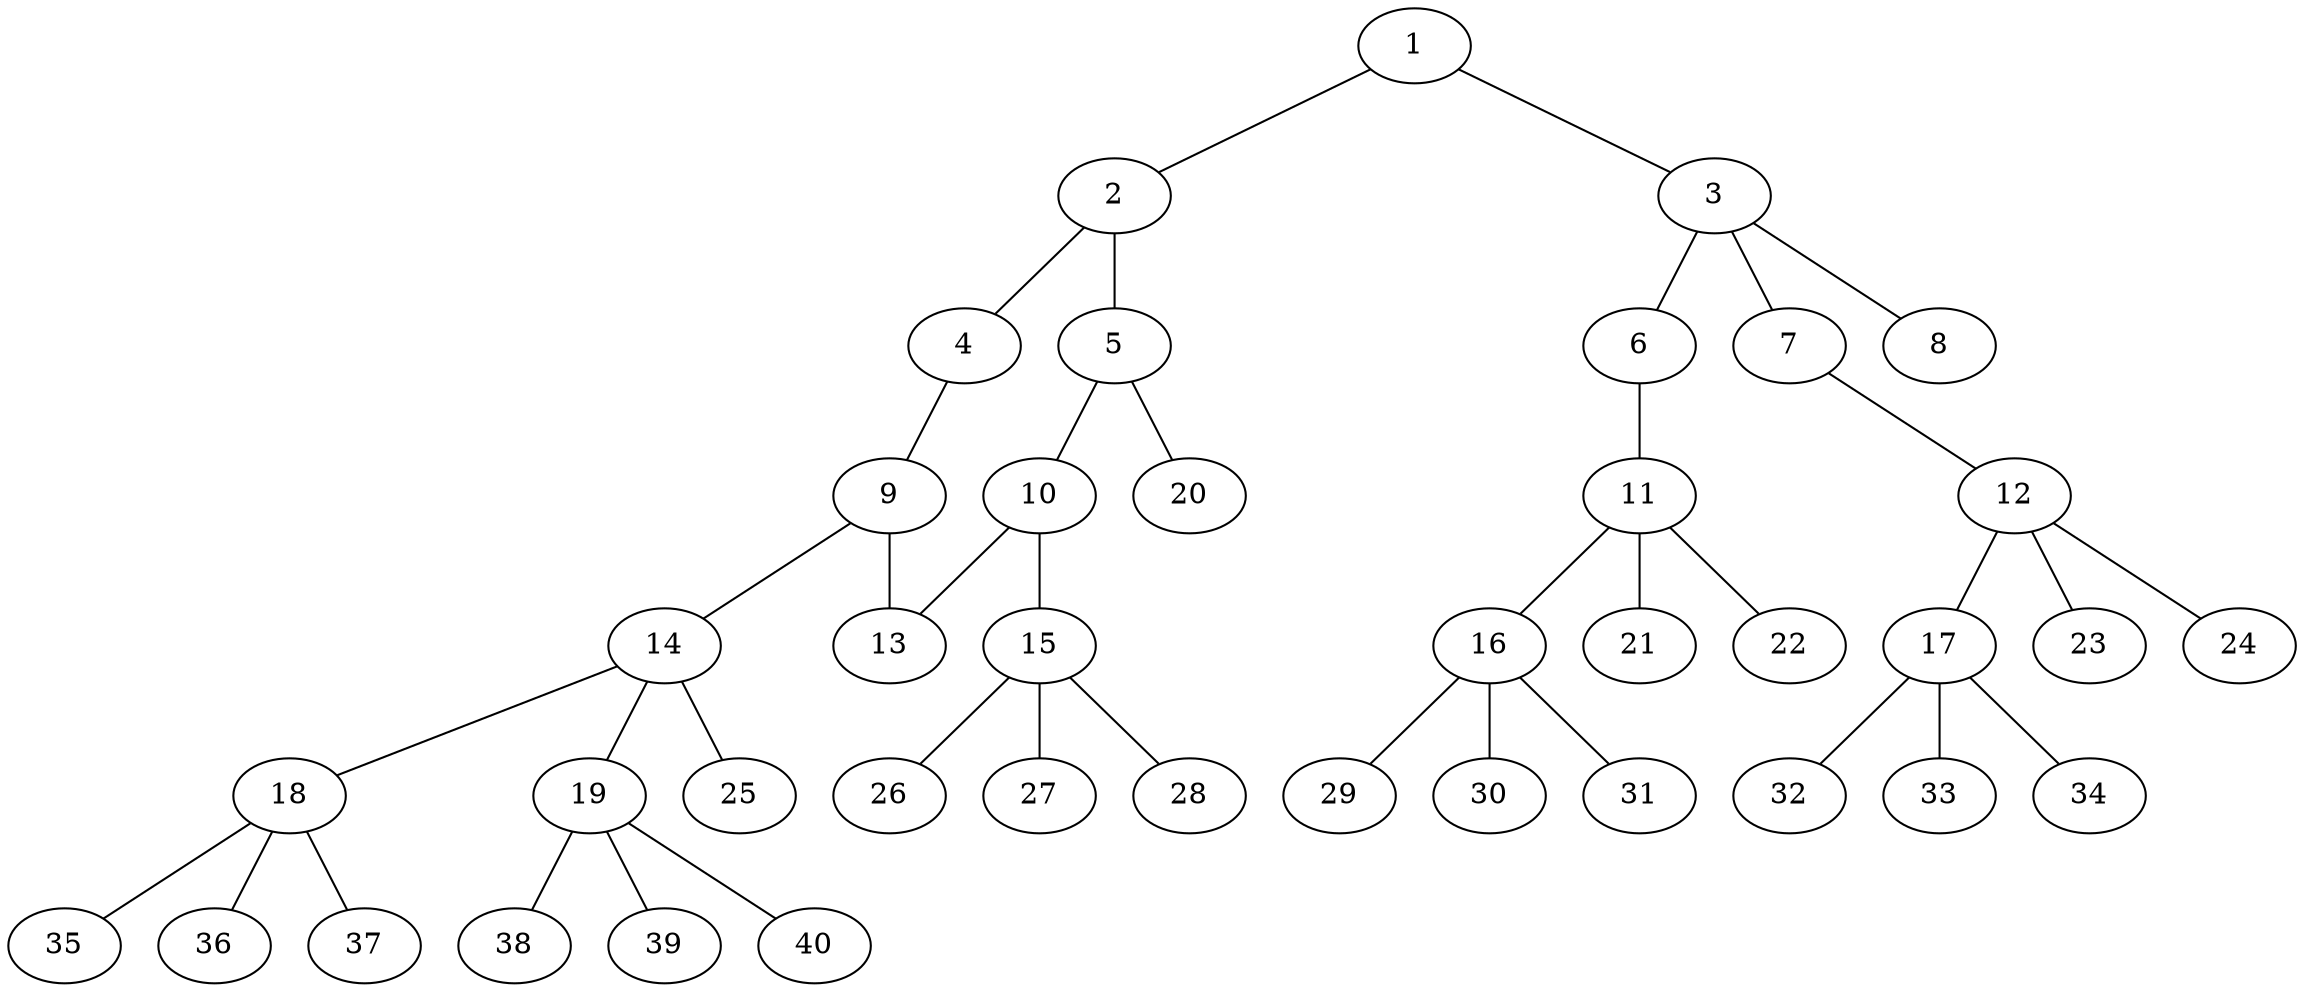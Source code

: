 graph molecule_1328 {
	1	 [chem=O];
	2	 [chem=C];
	1 -- 2	 [valence=1];
	3	 [chem=P];
	1 -- 3	 [valence=1];
	4	 [chem=N];
	2 -- 4	 [valence=2];
	5	 [chem=C];
	2 -- 5	 [valence=1];
	6	 [chem=O];
	3 -- 6	 [valence=1];
	7	 [chem=O];
	3 -- 7	 [valence=1];
	8	 [chem=S];
	3 -- 8	 [valence=2];
	9	 [chem=C];
	4 -- 9	 [valence=1];
	10	 [chem=C];
	5 -- 10	 [valence=2];
	20	 [chem=H];
	5 -- 20	 [valence=1];
	11	 [chem=C];
	6 -- 11	 [valence=1];
	12	 [chem=C];
	7 -- 12	 [valence=1];
	13	 [chem=N];
	9 -- 13	 [valence=2];
	14	 [chem=C];
	9 -- 14	 [valence=1];
	10 -- 13	 [valence=1];
	15	 [chem=C];
	10 -- 15	 [valence=1];
	16	 [chem=C];
	11 -- 16	 [valence=1];
	21	 [chem=H];
	11 -- 21	 [valence=1];
	22	 [chem=H];
	11 -- 22	 [valence=1];
	17	 [chem=C];
	12 -- 17	 [valence=1];
	23	 [chem=H];
	12 -- 23	 [valence=1];
	24	 [chem=H];
	12 -- 24	 [valence=1];
	18	 [chem=C];
	14 -- 18	 [valence=1];
	19	 [chem=C];
	14 -- 19	 [valence=1];
	25	 [chem=H];
	14 -- 25	 [valence=1];
	26	 [chem=H];
	15 -- 26	 [valence=1];
	27	 [chem=H];
	15 -- 27	 [valence=1];
	28	 [chem=H];
	15 -- 28	 [valence=1];
	29	 [chem=H];
	16 -- 29	 [valence=1];
	30	 [chem=H];
	16 -- 30	 [valence=1];
	31	 [chem=H];
	16 -- 31	 [valence=1];
	32	 [chem=H];
	17 -- 32	 [valence=1];
	33	 [chem=H];
	17 -- 33	 [valence=1];
	34	 [chem=H];
	17 -- 34	 [valence=1];
	35	 [chem=H];
	18 -- 35	 [valence=1];
	36	 [chem=H];
	18 -- 36	 [valence=1];
	37	 [chem=H];
	18 -- 37	 [valence=1];
	38	 [chem=H];
	19 -- 38	 [valence=1];
	39	 [chem=H];
	19 -- 39	 [valence=1];
	40	 [chem=H];
	19 -- 40	 [valence=1];
}
